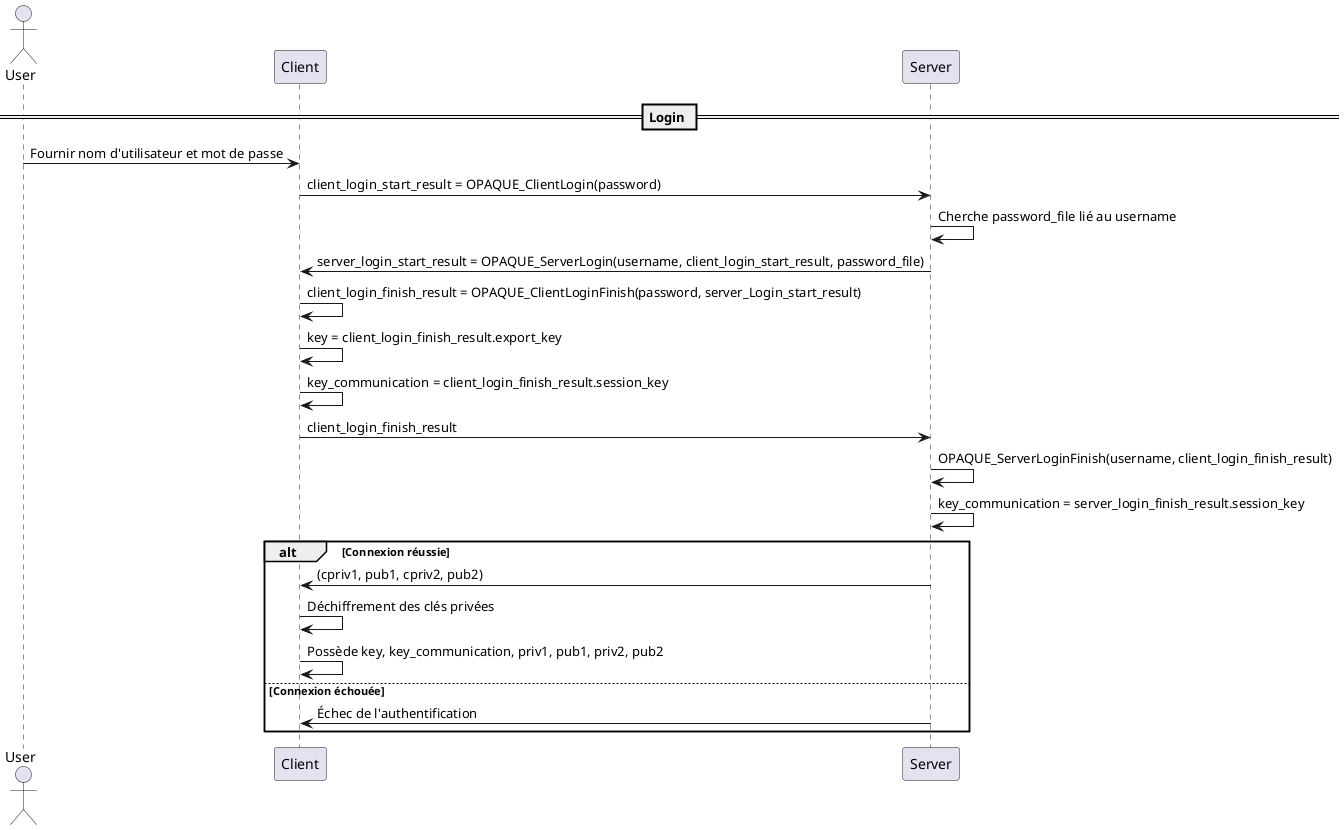 @startuml
actor User
participant Client
participant Server

== Login ==
User -> Client: Fournir nom d'utilisateur et mot de passe

Client -> Server: client_login_start_result = OPAQUE_ClientLogin(password)
Server -> Server: Cherche password_file lié au username
Server -> Client: server_login_start_result = OPAQUE_ServerLogin(username, client_login_start_result, password_file)

Client -> Client: client_login_finish_result = OPAQUE_ClientLoginFinish(password, server_Login_start_result)
Client -> Client: key = client_login_finish_result.export_key
Client -> Client: key_communication = client_login_finish_result.session_key

Client -> Server: client_login_finish_result
Server -> Server: OPAQUE_ServerLoginFinish(username, client_login_finish_result)
Server -> Server: key_communication = server_login_finish_result.session_key

alt Connexion réussie
    Server -> Client: (cpriv1, pub1, cpriv2, pub2)
    Client -> Client: Déchiffrement des clés privées
    Client -> Client: Possède key, key_communication, priv1, pub1, priv2, pub2
else Connexion échouée
    Server -> Client: Échec de l'authentification
end
@enduml
